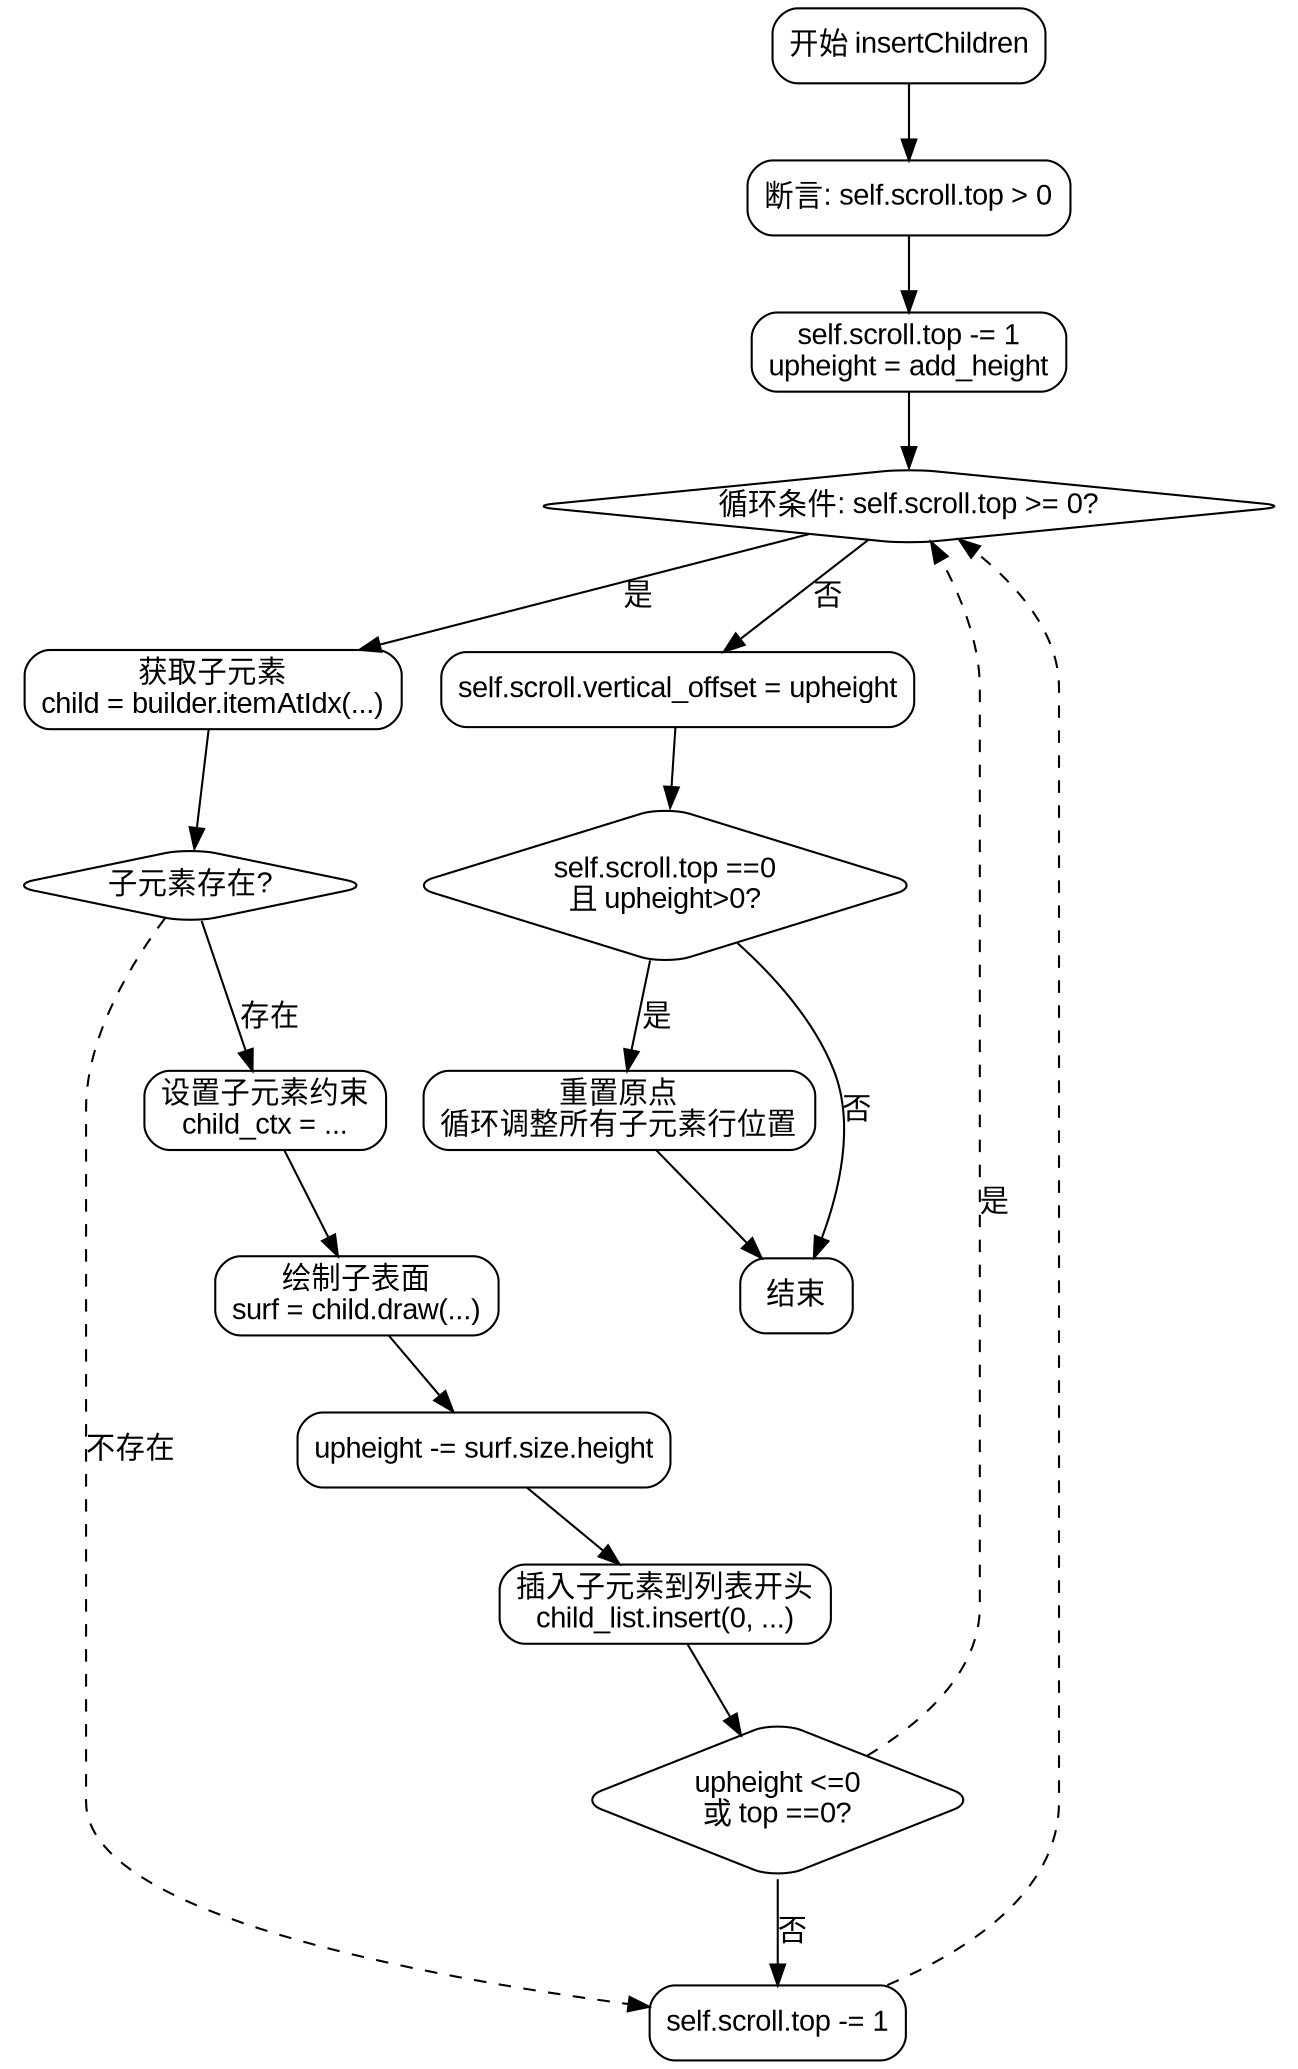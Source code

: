 
digraph Flowchart {
    node [shape=rectangle, style="rounded", fontname="Arial"];
    edge [fontname="Arial"];

    start [label="开始 insertChildren"];
    assert [label="断言: self.scroll.top > 0"];
    init [label="self.scroll.top -= 1\nupheight = add_height"];
    loop_cond [label="循环条件: self.scroll.top >= 0?", shape=diamond];
    get_child [label="获取子元素\nchild = builder.itemAtIdx(...)"];
    check_child [label="子元素存在?", shape=diamond];
    setup_constraints [label="设置子元素约束\nchild_ctx = ..."];
    draw_child [label="绘制子表面\nsurf = child.draw(...)"];
    update_upheight [label="upheight -= surf.size.height"];
    insert_child [label="插入子元素到列表开头\nchild_list.insert(0, ...)"];
    check_break [label="upheight <=0\n或 top ==0?", shape=diamond];
    adjust_top [label="self.scroll.top -= 1"];
    set_offset [label="self.scroll.vertical_offset = upheight"];
    check_overflow [label="self.scroll.top ==0\n且 upheight>0?", shape=diamond];
    reset_origins [label="重置原点\n循环调整所有子元素行位置"];
    end [label="结束"];

    start -> assert;
    assert -> init;
    init -> loop_cond;

    loop_cond -> get_child [label="是"];
    loop_cond -> set_offset [label="否"];

    get_child -> check_child;
    check_child -> setup_constraints [label="存在"];
    check_child -> adjust_top [label="不存在", style=dashed];
    adjust_top -> loop_cond [style=dashed];

    setup_constraints -> draw_child;
    draw_child -> update_upheight;
    update_upheight -> insert_child;
    insert_child -> check_break;

    check_break -> adjust_top [label="否"];
    check_break -> loop_cond [label="是", style=dashed];

    set_offset -> check_overflow;
    check_overflow -> reset_origins [label="是"];
    check_overflow -> end [label="否"];
    reset_origins -> end;
}
